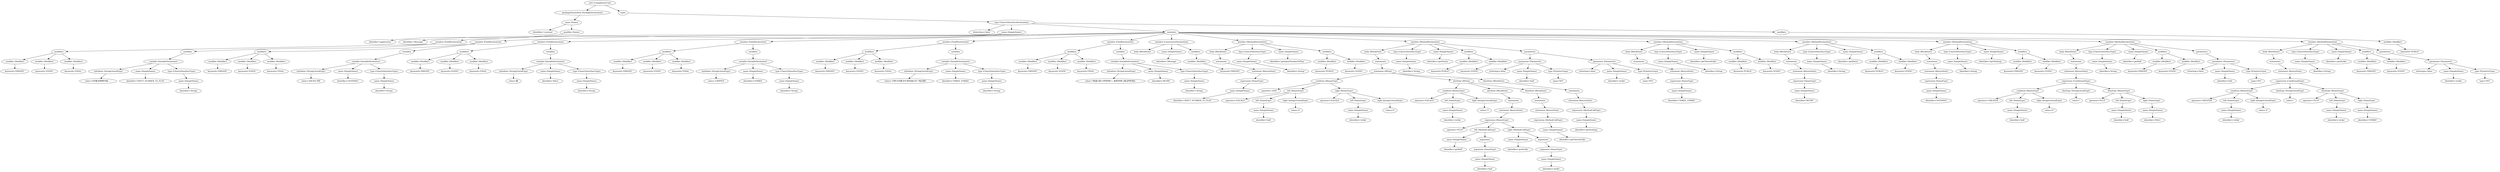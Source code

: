 digraph {
n0 [label="root (CompilationUnit)"];
n1 [label="packageDeclaration (PackageDeclaration)"];
n0 -> n1;
n2 [label="name (Name)"];
n1 -> n2;
n3 [label="identifier='constant'"];
n2 -> n3;
n4 [label="qualifier (Name)"];
n2 -> n4;
n5 [label="identifier='application'"];
n4 -> n5;
n6 [label="types"];
n0 -> n6;
n7 [label="type (ClassOrInterfaceDeclaration)"];
n6 -> n7;
n8 [label="isInterface='false'"];
n7 -> n8;
n9 [label="name (SimpleName)"];
n7 -> n9;
n10 [label="identifier='Message'"];
n9 -> n10;
n11 [label="members"];
n7 -> n11;
n12 [label="member (FieldDeclaration)"];
n11 -> n12;
n13 [label="modifiers"];
n12 -> n13;
n14 [label="modifier (Modifier)"];
n13 -> n14;
n15 [label="keyword='PRIVATE'"];
n14 -> n15;
n16 [label="modifier (Modifier)"];
n13 -> n16;
n17 [label="keyword='STATIC'"];
n16 -> n17;
n18 [label="modifier (Modifier)"];
n13 -> n18;
n19 [label="keyword='FINAL'"];
n18 -> n19;
n20 [label="variables"];
n12 -> n20;
n21 [label="variable (VariableDeclarator)"];
n20 -> n21;
n22 [label="initializer (StringLiteralExpr)"];
n21 -> n22;
n23 [label="value='숫자를 입력해주세요. : '"];
n22 -> n23;
n24 [label="name (SimpleName)"];
n21 -> n24;
n25 [label="identifier='INPUT_NUMBER_TO_PLAY'"];
n24 -> n25;
n26 [label="type (ClassOrInterfaceType)"];
n21 -> n26;
n27 [label="name (SimpleName)"];
n26 -> n27;
n28 [label="identifier='String'"];
n27 -> n28;
n29 [label="member (FieldDeclaration)"];
n11 -> n29;
n30 [label="modifiers"];
n29 -> n30;
n31 [label="modifier (Modifier)"];
n30 -> n31;
n32 [label="keyword='PRIVATE'"];
n31 -> n32;
n33 [label="modifier (Modifier)"];
n30 -> n33;
n34 [label="keyword='STATIC'"];
n33 -> n34;
n35 [label="modifier (Modifier)"];
n30 -> n35;
n36 [label="keyword='FINAL'"];
n35 -> n36;
n37 [label="variables"];
n29 -> n37;
n38 [label="variable (VariableDeclarator)"];
n37 -> n38;
n39 [label="initializer (StringLiteralExpr)"];
n38 -> n39;
n40 [label="value='낫싱 또는 아웃'"];
n39 -> n40;
n41 [label="name (SimpleName)"];
n38 -> n41;
n42 [label="identifier='NOTHING'"];
n41 -> n42;
n43 [label="type (ClassOrInterfaceType)"];
n38 -> n43;
n44 [label="name (SimpleName)"];
n43 -> n44;
n45 [label="identifier='String'"];
n44 -> n45;
n46 [label="member (FieldDeclaration)"];
n11 -> n46;
n47 [label="modifiers"];
n46 -> n47;
n48 [label="modifier (Modifier)"];
n47 -> n48;
n49 [label="keyword='PRIVATE'"];
n48 -> n49;
n50 [label="modifier (Modifier)"];
n47 -> n50;
n51 [label="keyword='STATIC'"];
n50 -> n51;
n52 [label="modifier (Modifier)"];
n47 -> n52;
n53 [label="keyword='FINAL'"];
n52 -> n53;
n54 [label="variables"];
n46 -> n54;
n55 [label="variable (VariableDeclarator)"];
n54 -> n55;
n56 [label="initializer (StringLiteralExpr)"];
n55 -> n56;
n57 [label="value='볼'"];
n56 -> n57;
n58 [label="name (SimpleName)"];
n55 -> n58;
n59 [label="identifier='BALL'"];
n58 -> n59;
n60 [label="type (ClassOrInterfaceType)"];
n55 -> n60;
n61 [label="name (SimpleName)"];
n60 -> n61;
n62 [label="identifier='String'"];
n61 -> n62;
n63 [label="member (FieldDeclaration)"];
n11 -> n63;
n64 [label="modifiers"];
n63 -> n64;
n65 [label="modifier (Modifier)"];
n64 -> n65;
n66 [label="keyword='PRIVATE'"];
n65 -> n66;
n67 [label="modifier (Modifier)"];
n64 -> n67;
n68 [label="keyword='STATIC'"];
n67 -> n68;
n69 [label="modifier (Modifier)"];
n64 -> n69;
n70 [label="keyword='FINAL'"];
n69 -> n70;
n71 [label="variables"];
n63 -> n71;
n72 [label="variable (VariableDeclarator)"];
n71 -> n72;
n73 [label="initializer (StringLiteralExpr)"];
n72 -> n73;
n74 [label="value='스트라이크'"];
n73 -> n74;
n75 [label="name (SimpleName)"];
n72 -> n75;
n76 [label="identifier='STRIKE'"];
n75 -> n76;
n77 [label="type (ClassOrInterfaceType)"];
n72 -> n77;
n78 [label="name (SimpleName)"];
n77 -> n78;
n79 [label="identifier='String'"];
n78 -> n79;
n80 [label="member (FieldDeclaration)"];
n11 -> n80;
n81 [label="modifiers"];
n80 -> n81;
n82 [label="modifier (Modifier)"];
n81 -> n82;
n83 [label="keyword='PRIVATE'"];
n82 -> n83;
n84 [label="modifier (Modifier)"];
n81 -> n84;
n85 [label="keyword='STATIC'"];
n84 -> n85;
n86 [label="modifier (Modifier)"];
n81 -> n86;
n87 [label="keyword='FINAL'"];
n86 -> n87;
n88 [label="variables"];
n80 -> n88;
n89 [label="variable (VariableDeclarator)"];
n88 -> n89;
n90 [label="initializer (StringLiteralExpr)"];
n89 -> n90;
n91 [label="value='3개의 숫자를 모두 맞히셨습니다! 게임 종료'"];
n90 -> n91;
n92 [label="name (SimpleName)"];
n89 -> n92;
n93 [label="identifier='THREE_STRIKE'"];
n92 -> n93;
n94 [label="type (ClassOrInterfaceType)"];
n89 -> n94;
n95 [label="name (SimpleName)"];
n94 -> n95;
n96 [label="identifier='String'"];
n95 -> n96;
n97 [label="member (FieldDeclaration)"];
n11 -> n97;
n98 [label="modifiers"];
n97 -> n98;
n99 [label="modifier (Modifier)"];
n98 -> n99;
n100 [label="keyword='PRIVATE'"];
n99 -> n100;
n101 [label="modifier (Modifier)"];
n98 -> n101;
n102 [label="keyword='STATIC'"];
n101 -> n102;
n103 [label="modifier (Modifier)"];
n98 -> n103;
n104 [label="keyword='FINAL'"];
n103 -> n104;
n105 [label="variables"];
n97 -> n105;
n106 [label="variable (VariableDeclarator)"];
n105 -> n106;
n107 [label="initializer (StringLiteralExpr)"];
n106 -> n107;
n108 [label="value='게임을 새로 시작하려면 1, 종료하려면 2를 입력하세요.'"];
n107 -> n108;
n109 [label="name (SimpleName)"];
n106 -> n109;
n110 [label="identifier='RETRY'"];
n109 -> n110;
n111 [label="type (ClassOrInterfaceType)"];
n106 -> n111;
n112 [label="name (SimpleName)"];
n111 -> n112;
n113 [label="identifier='String'"];
n112 -> n113;
n114 [label="member (ConstructorDeclaration)"];
n11 -> n114;
n115 [label="body (BlockStmt)"];
n114 -> n115;
n116 [label="name (SimpleName)"];
n114 -> n116;
n117 [label="identifier='Message'"];
n116 -> n117;
n118 [label="modifiers"];
n114 -> n118;
n119 [label="modifier (Modifier)"];
n118 -> n119;
n120 [label="keyword='PRIVATE'"];
n119 -> n120;
n121 [label="member (MethodDeclaration)"];
n11 -> n121;
n122 [label="body (BlockStmt)"];
n121 -> n122;
n123 [label="statements"];
n122 -> n123;
n124 [label="statement (ReturnStmt)"];
n123 -> n124;
n125 [label="expression (NameExpr)"];
n124 -> n125;
n126 [label="name (SimpleName)"];
n125 -> n126;
n127 [label="identifier='INPUT_NUMBER_TO_PLAY'"];
n126 -> n127;
n128 [label="type (ClassOrInterfaceType)"];
n121 -> n128;
n129 [label="name (SimpleName)"];
n128 -> n129;
n130 [label="identifier='String'"];
n129 -> n130;
n131 [label="name (SimpleName)"];
n121 -> n131;
n132 [label="identifier='getInputNumberToPlay'"];
n131 -> n132;
n133 [label="modifiers"];
n121 -> n133;
n134 [label="modifier (Modifier)"];
n133 -> n134;
n135 [label="keyword='PUBLIC'"];
n134 -> n135;
n136 [label="modifier (Modifier)"];
n133 -> n136;
n137 [label="keyword='STATIC'"];
n136 -> n137;
n138 [label="member (MethodDeclaration)"];
n11 -> n138;
n139 [label="body (BlockStmt)"];
n138 -> n139;
n140 [label="statements"];
n139 -> n140;
n141 [label="statement (IfStmt)"];
n140 -> n141;
n142 [label="condition (BinaryExpr)"];
n141 -> n142;
n143 [label="operator='AND'"];
n142 -> n143;
n144 [label="left (BinaryExpr)"];
n142 -> n144;
n145 [label="operator='EQUALS'"];
n144 -> n145;
n146 [label="left (NameExpr)"];
n144 -> n146;
n147 [label="name (SimpleName)"];
n146 -> n147;
n148 [label="identifier='ball'"];
n147 -> n148;
n149 [label="right (IntegerLiteralExpr)"];
n144 -> n149;
n150 [label="value='0'"];
n149 -> n150;
n151 [label="right (BinaryExpr)"];
n142 -> n151;
n152 [label="operator='EQUALS'"];
n151 -> n152;
n153 [label="left (NameExpr)"];
n151 -> n153;
n154 [label="name (SimpleName)"];
n153 -> n154;
n155 [label="identifier='strike'"];
n154 -> n155;
n156 [label="right (IntegerLiteralExpr)"];
n151 -> n156;
n157 [label="value='0'"];
n156 -> n157;
n158 [label="elseStmt (IfStmt)"];
n141 -> n158;
n159 [label="condition (BinaryExpr)"];
n158 -> n159;
n160 [label="operator='EQUALS'"];
n159 -> n160;
n161 [label="left (NameExpr)"];
n159 -> n161;
n162 [label="name (SimpleName)"];
n161 -> n162;
n163 [label="identifier='strike'"];
n162 -> n163;
n164 [label="right (IntegerLiteralExpr)"];
n159 -> n164;
n165 [label="value='3'"];
n164 -> n165;
n166 [label="elseStmt (BlockStmt)"];
n158 -> n166;
n167 [label="statements"];
n166 -> n167;
n168 [label="statement (ReturnStmt)"];
n167 -> n168;
n169 [label="expression (BinaryExpr)"];
n168 -> n169;
n170 [label="operator='PLUS'"];
n169 -> n170;
n171 [label="left (MethodCallExpr)"];
n169 -> n171;
n172 [label="name (SimpleName)"];
n171 -> n172;
n173 [label="identifier='getBall'"];
n172 -> n173;
n174 [label="arguments"];
n171 -> n174;
n175 [label="argument (NameExpr)"];
n174 -> n175;
n176 [label="name (SimpleName)"];
n175 -> n176;
n177 [label="identifier='ball'"];
n176 -> n177;
n178 [label="right (MethodCallExpr)"];
n169 -> n178;
n179 [label="name (SimpleName)"];
n178 -> n179;
n180 [label="identifier='getStrike'"];
n179 -> n180;
n181 [label="arguments"];
n178 -> n181;
n182 [label="argument (NameExpr)"];
n181 -> n182;
n183 [label="name (SimpleName)"];
n182 -> n183;
n184 [label="identifier='strike'"];
n183 -> n184;
n185 [label="thenStmt (BlockStmt)"];
n158 -> n185;
n186 [label="statements"];
n185 -> n186;
n187 [label="statement (ReturnStmt)"];
n186 -> n187;
n188 [label="expression (MethodCallExpr)"];
n187 -> n188;
n189 [label="name (SimpleName)"];
n188 -> n189;
n190 [label="identifier='getThreeStrike'"];
n189 -> n190;
n191 [label="thenStmt (BlockStmt)"];
n141 -> n191;
n192 [label="statements"];
n191 -> n192;
n193 [label="statement (ReturnStmt)"];
n192 -> n193;
n194 [label="expression (MethodCallExpr)"];
n193 -> n194;
n195 [label="name (SimpleName)"];
n194 -> n195;
n196 [label="identifier='getNothing'"];
n195 -> n196;
n197 [label="type (ClassOrInterfaceType)"];
n138 -> n197;
n198 [label="name (SimpleName)"];
n197 -> n198;
n199 [label="identifier='String'"];
n198 -> n199;
n200 [label="name (SimpleName)"];
n138 -> n200;
n201 [label="identifier='getStatus'"];
n200 -> n201;
n202 [label="modifiers"];
n138 -> n202;
n203 [label="modifier (Modifier)"];
n202 -> n203;
n204 [label="keyword='PUBLIC'"];
n203 -> n204;
n205 [label="modifier (Modifier)"];
n202 -> n205;
n206 [label="keyword='STATIC'"];
n205 -> n206;
n207 [label="parameters"];
n138 -> n207;
n208 [label="parameter (Parameter)"];
n207 -> n208;
n209 [label="isVarArgs='false'"];
n208 -> n209;
n210 [label="name (SimpleName)"];
n208 -> n210;
n211 [label="identifier='ball'"];
n210 -> n211;
n212 [label="type (PrimitiveType)"];
n208 -> n212;
n213 [label="type='INT'"];
n212 -> n213;
n214 [label="parameter (Parameter)"];
n207 -> n214;
n215 [label="isVarArgs='false'"];
n214 -> n215;
n216 [label="name (SimpleName)"];
n214 -> n216;
n217 [label="identifier='strike'"];
n216 -> n217;
n218 [label="type (PrimitiveType)"];
n214 -> n218;
n219 [label="type='INT'"];
n218 -> n219;
n220 [label="member (MethodDeclaration)"];
n11 -> n220;
n221 [label="body (BlockStmt)"];
n220 -> n221;
n222 [label="statements"];
n221 -> n222;
n223 [label="statement (ReturnStmt)"];
n222 -> n223;
n224 [label="expression (NameExpr)"];
n223 -> n224;
n225 [label="name (SimpleName)"];
n224 -> n225;
n226 [label="identifier='THREE_STRIKE'"];
n225 -> n226;
n227 [label="type (ClassOrInterfaceType)"];
n220 -> n227;
n228 [label="name (SimpleName)"];
n227 -> n228;
n229 [label="identifier='String'"];
n228 -> n229;
n230 [label="name (SimpleName)"];
n220 -> n230;
n231 [label="identifier='getThreeStrike'"];
n230 -> n231;
n232 [label="modifiers"];
n220 -> n232;
n233 [label="modifier (Modifier)"];
n232 -> n233;
n234 [label="keyword='PUBLIC'"];
n233 -> n234;
n235 [label="modifier (Modifier)"];
n232 -> n235;
n236 [label="keyword='STATIC'"];
n235 -> n236;
n237 [label="member (MethodDeclaration)"];
n11 -> n237;
n238 [label="body (BlockStmt)"];
n237 -> n238;
n239 [label="statements"];
n238 -> n239;
n240 [label="statement (ReturnStmt)"];
n239 -> n240;
n241 [label="expression (NameExpr)"];
n240 -> n241;
n242 [label="name (SimpleName)"];
n241 -> n242;
n243 [label="identifier='RETRY'"];
n242 -> n243;
n244 [label="type (ClassOrInterfaceType)"];
n237 -> n244;
n245 [label="name (SimpleName)"];
n244 -> n245;
n246 [label="identifier='String'"];
n245 -> n246;
n247 [label="name (SimpleName)"];
n237 -> n247;
n248 [label="identifier='getRetry'"];
n247 -> n248;
n249 [label="modifiers"];
n237 -> n249;
n250 [label="modifier (Modifier)"];
n249 -> n250;
n251 [label="keyword='PUBLIC'"];
n250 -> n251;
n252 [label="modifier (Modifier)"];
n249 -> n252;
n253 [label="keyword='STATIC'"];
n252 -> n253;
n254 [label="member (MethodDeclaration)"];
n11 -> n254;
n255 [label="body (BlockStmt)"];
n254 -> n255;
n256 [label="statements"];
n255 -> n256;
n257 [label="statement (ReturnStmt)"];
n256 -> n257;
n258 [label="expression (NameExpr)"];
n257 -> n258;
n259 [label="name (SimpleName)"];
n258 -> n259;
n260 [label="identifier='NOTHING'"];
n259 -> n260;
n261 [label="type (ClassOrInterfaceType)"];
n254 -> n261;
n262 [label="name (SimpleName)"];
n261 -> n262;
n263 [label="identifier='String'"];
n262 -> n263;
n264 [label="name (SimpleName)"];
n254 -> n264;
n265 [label="identifier='getNothing'"];
n264 -> n265;
n266 [label="modifiers"];
n254 -> n266;
n267 [label="modifier (Modifier)"];
n266 -> n267;
n268 [label="keyword='PRIVATE'"];
n267 -> n268;
n269 [label="modifier (Modifier)"];
n266 -> n269;
n270 [label="keyword='STATIC'"];
n269 -> n270;
n271 [label="member (MethodDeclaration)"];
n11 -> n271;
n272 [label="body (BlockStmt)"];
n271 -> n272;
n273 [label="statements"];
n272 -> n273;
n274 [label="statement (ReturnStmt)"];
n273 -> n274;
n275 [label="expression (ConditionalExpr)"];
n274 -> n275;
n276 [label="condition (BinaryExpr)"];
n275 -> n276;
n277 [label="operator='GREATER'"];
n276 -> n277;
n278 [label="left (NameExpr)"];
n276 -> n278;
n279 [label="name (SimpleName)"];
n278 -> n279;
n280 [label="identifier='ball'"];
n279 -> n280;
n281 [label="right (IntegerLiteralExpr)"];
n276 -> n281;
n282 [label="value='0'"];
n281 -> n282;
n283 [label="elseExpr (StringLiteralExpr)"];
n275 -> n283;
n284 [label="value=''"];
n283 -> n284;
n285 [label="thenExpr (BinaryExpr)"];
n275 -> n285;
n286 [label="operator='PLUS'"];
n285 -> n286;
n287 [label="left (NameExpr)"];
n285 -> n287;
n288 [label="name (SimpleName)"];
n287 -> n288;
n289 [label="identifier='ball'"];
n288 -> n289;
n290 [label="right (NameExpr)"];
n285 -> n290;
n291 [label="name (SimpleName)"];
n290 -> n291;
n292 [label="identifier='BALL'"];
n291 -> n292;
n293 [label="type (ClassOrInterfaceType)"];
n271 -> n293;
n294 [label="name (SimpleName)"];
n293 -> n294;
n295 [label="identifier='String'"];
n294 -> n295;
n296 [label="name (SimpleName)"];
n271 -> n296;
n297 [label="identifier='getBall'"];
n296 -> n297;
n298 [label="modifiers"];
n271 -> n298;
n299 [label="modifier (Modifier)"];
n298 -> n299;
n300 [label="keyword='PRIVATE'"];
n299 -> n300;
n301 [label="modifier (Modifier)"];
n298 -> n301;
n302 [label="keyword='STATIC'"];
n301 -> n302;
n303 [label="parameters"];
n271 -> n303;
n304 [label="parameter (Parameter)"];
n303 -> n304;
n305 [label="isVarArgs='false'"];
n304 -> n305;
n306 [label="name (SimpleName)"];
n304 -> n306;
n307 [label="identifier='ball'"];
n306 -> n307;
n308 [label="type (PrimitiveType)"];
n304 -> n308;
n309 [label="type='INT'"];
n308 -> n309;
n310 [label="member (MethodDeclaration)"];
n11 -> n310;
n311 [label="body (BlockStmt)"];
n310 -> n311;
n312 [label="statements"];
n311 -> n312;
n313 [label="statement (ReturnStmt)"];
n312 -> n313;
n314 [label="expression (ConditionalExpr)"];
n313 -> n314;
n315 [label="condition (BinaryExpr)"];
n314 -> n315;
n316 [label="operator='GREATER'"];
n315 -> n316;
n317 [label="left (NameExpr)"];
n315 -> n317;
n318 [label="name (SimpleName)"];
n317 -> n318;
n319 [label="identifier='strike'"];
n318 -> n319;
n320 [label="right (IntegerLiteralExpr)"];
n315 -> n320;
n321 [label="value='0'"];
n320 -> n321;
n322 [label="elseExpr (StringLiteralExpr)"];
n314 -> n322;
n323 [label="value=''"];
n322 -> n323;
n324 [label="thenExpr (BinaryExpr)"];
n314 -> n324;
n325 [label="operator='PLUS'"];
n324 -> n325;
n326 [label="left (NameExpr)"];
n324 -> n326;
n327 [label="name (SimpleName)"];
n326 -> n327;
n328 [label="identifier='strike'"];
n327 -> n328;
n329 [label="right (NameExpr)"];
n324 -> n329;
n330 [label="name (SimpleName)"];
n329 -> n330;
n331 [label="identifier='STRIKE'"];
n330 -> n331;
n332 [label="type (ClassOrInterfaceType)"];
n310 -> n332;
n333 [label="name (SimpleName)"];
n332 -> n333;
n334 [label="identifier='String'"];
n333 -> n334;
n335 [label="name (SimpleName)"];
n310 -> n335;
n336 [label="identifier='getStrike'"];
n335 -> n336;
n337 [label="modifiers"];
n310 -> n337;
n338 [label="modifier (Modifier)"];
n337 -> n338;
n339 [label="keyword='PRIVATE'"];
n338 -> n339;
n340 [label="modifier (Modifier)"];
n337 -> n340;
n341 [label="keyword='STATIC'"];
n340 -> n341;
n342 [label="parameters"];
n310 -> n342;
n343 [label="parameter (Parameter)"];
n342 -> n343;
n344 [label="isVarArgs='false'"];
n343 -> n344;
n345 [label="name (SimpleName)"];
n343 -> n345;
n346 [label="identifier='strike'"];
n345 -> n346;
n347 [label="type (PrimitiveType)"];
n343 -> n347;
n348 [label="type='INT'"];
n347 -> n348;
n349 [label="modifiers"];
n7 -> n349;
n350 [label="modifier (Modifier)"];
n349 -> n350;
n351 [label="keyword='PUBLIC'"];
n350 -> n351;
}